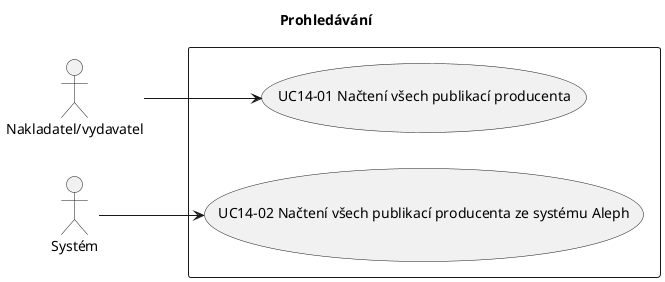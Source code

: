 @startuml
left to right direction
title Prohledávání
skinparam packageStyle rect

actor :Nakladatel/vydavatel: as nakl
actor :Systém: as sys

rectangle  {
	   :nakl: --> (UC14-01 Načtení všech publikací producenta)
	   :sys: -->  (UC14-02 Načtení všech publikací producenta ze systému Aleph)
}

@enduml